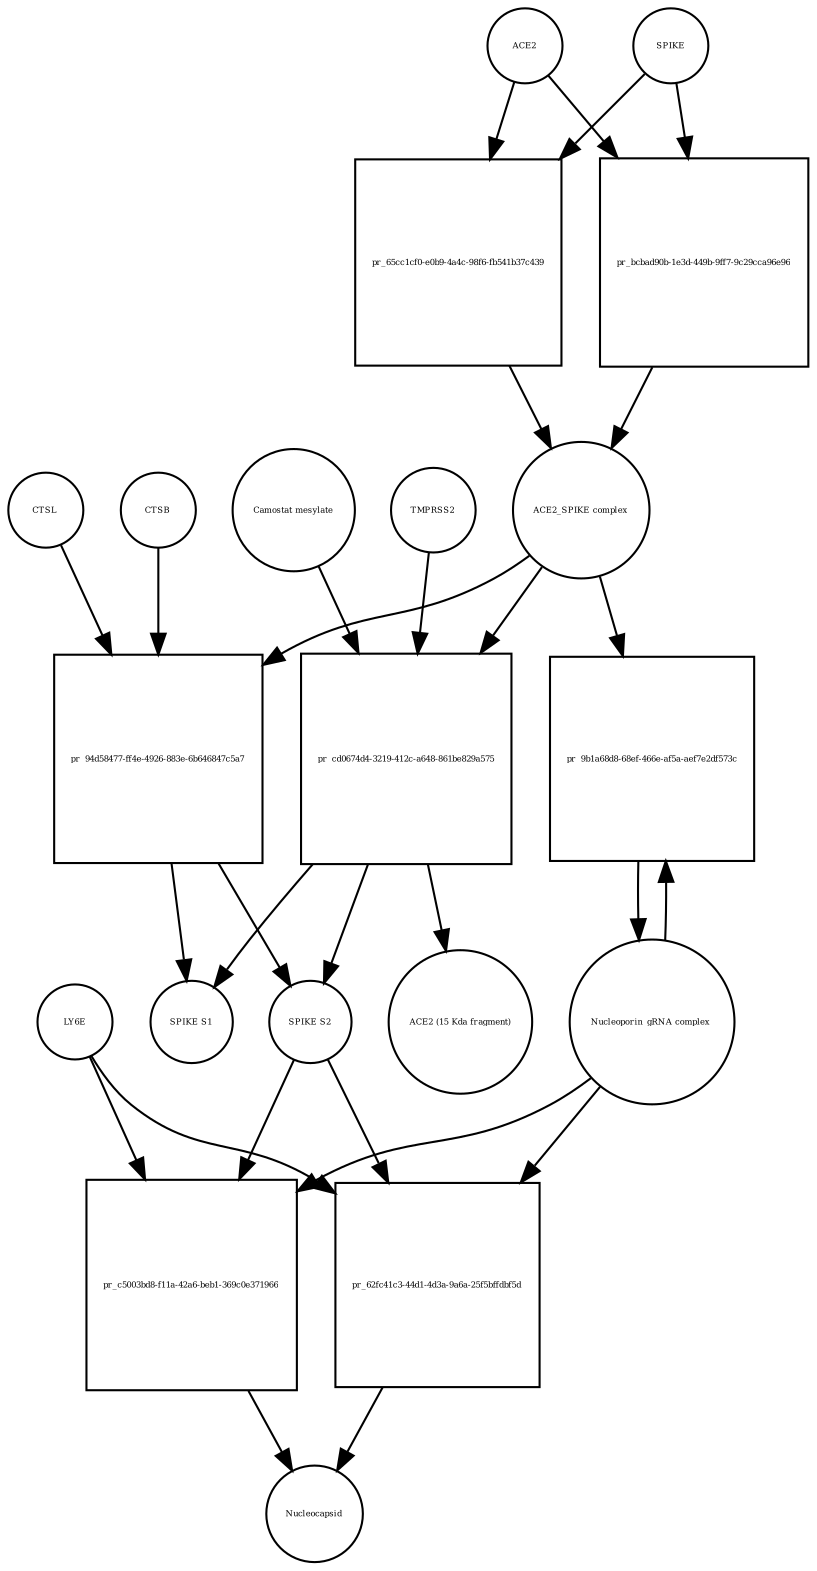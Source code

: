 strict digraph  {
ACE2 [annotation="", bipartite=0, cls=macromolecule, fontsize=4, label=ACE2, shape=circle];
"pr_65cc1cf0-e0b9-4a4c-98f6-fb541b37c439" [annotation="", bipartite=1, cls=process, fontsize=4, label="pr_65cc1cf0-e0b9-4a4c-98f6-fb541b37c439", shape=square];
"ACE2_SPIKE complex" [annotation="", bipartite=0, cls=complex, fontsize=4, label="ACE2_SPIKE complex", shape=circle];
SPIKE [annotation="", bipartite=0, cls="macromolecule multimer", fontsize=4, label=SPIKE, shape=circle];
"Nucleoporin_gRNA complex " [annotation="", bipartite=0, cls=complex, fontsize=4, label="Nucleoporin_gRNA complex ", shape=circle];
"pr_9b1a68d8-68ef-466e-af5a-aef7e2df573c" [annotation="", bipartite=1, cls=process, fontsize=4, label="pr_9b1a68d8-68ef-466e-af5a-aef7e2df573c", shape=square];
"pr_94d58477-ff4e-4926-883e-6b646847c5a7" [annotation="", bipartite=1, cls=process, fontsize=4, label="pr_94d58477-ff4e-4926-883e-6b646847c5a7", shape=square];
"SPIKE S2" [annotation="", bipartite=0, cls=macromolecule, fontsize=4, label="SPIKE S2", shape=circle];
CTSB [annotation="", bipartite=0, cls=macromolecule, fontsize=4, label=CTSB, shape=circle];
CTSL [annotation="", bipartite=0, cls=macromolecule, fontsize=4, label=CTSL, shape=circle];
"SPIKE S1" [annotation="", bipartite=0, cls=macromolecule, fontsize=4, label="SPIKE S1", shape=circle];
"pr_c5003bd8-f11a-42a6-beb1-369c0e371966" [annotation="", bipartite=1, cls=process, fontsize=4, label="pr_c5003bd8-f11a-42a6-beb1-369c0e371966", shape=square];
Nucleocapsid [annotation="", bipartite=0, cls=complex, fontsize=4, label=Nucleocapsid, shape=circle];
LY6E [annotation="", bipartite=0, cls=macromolecule, fontsize=4, label=LY6E, shape=circle];
"pr_cd0674d4-3219-412c-a648-861be829a575" [annotation="", bipartite=1, cls=process, fontsize=4, label="pr_cd0674d4-3219-412c-a648-861be829a575", shape=square];
TMPRSS2 [annotation="", bipartite=0, cls=macromolecule, fontsize=4, label=TMPRSS2, shape=circle];
"Camostat mesylate" [annotation="urn_miriam_pubchem.compound_2536", bipartite=0, cls="simple chemical", fontsize=4, label="Camostat mesylate", shape=circle];
"ACE2 (15 Kda fragment)" [annotation="", bipartite=0, cls=macromolecule, fontsize=4, label="ACE2 (15 Kda fragment)", shape=circle];
"pr_bcbad90b-1e3d-449b-9ff7-9c29cca96e96" [annotation="", bipartite=1, cls=process, fontsize=4, label="pr_bcbad90b-1e3d-449b-9ff7-9c29cca96e96", shape=square];
"pr_62fc41c3-44d1-4d3a-9a6a-25f5bffdbf5d" [annotation="", bipartite=1, cls=process, fontsize=4, label="pr_62fc41c3-44d1-4d3a-9a6a-25f5bffdbf5d", shape=square];
ACE2 -> "pr_65cc1cf0-e0b9-4a4c-98f6-fb541b37c439"  [annotation="", interaction_type=consumption];
ACE2 -> "pr_bcbad90b-1e3d-449b-9ff7-9c29cca96e96"  [annotation="", interaction_type=consumption];
"pr_65cc1cf0-e0b9-4a4c-98f6-fb541b37c439" -> "ACE2_SPIKE complex"  [annotation="", interaction_type=production];
"ACE2_SPIKE complex" -> "pr_9b1a68d8-68ef-466e-af5a-aef7e2df573c"  [annotation="urn_miriam_pubmed_32142651|urn_miriam_pubmed_32094589", interaction_type=stimulation];
"ACE2_SPIKE complex" -> "pr_94d58477-ff4e-4926-883e-6b646847c5a7"  [annotation="", interaction_type=consumption];
"ACE2_SPIKE complex" -> "pr_cd0674d4-3219-412c-a648-861be829a575"  [annotation="", interaction_type=consumption];
SPIKE -> "pr_65cc1cf0-e0b9-4a4c-98f6-fb541b37c439"  [annotation="", interaction_type=consumption];
SPIKE -> "pr_bcbad90b-1e3d-449b-9ff7-9c29cca96e96"  [annotation="", interaction_type=consumption];
"Nucleoporin_gRNA complex " -> "pr_9b1a68d8-68ef-466e-af5a-aef7e2df573c"  [annotation="", interaction_type=consumption];
"Nucleoporin_gRNA complex " -> "pr_c5003bd8-f11a-42a6-beb1-369c0e371966"  [annotation="", interaction_type=consumption];
"Nucleoporin_gRNA complex " -> "pr_62fc41c3-44d1-4d3a-9a6a-25f5bffdbf5d"  [annotation="", interaction_type=consumption];
"pr_9b1a68d8-68ef-466e-af5a-aef7e2df573c" -> "Nucleoporin_gRNA complex "  [annotation="", interaction_type=production];
"pr_94d58477-ff4e-4926-883e-6b646847c5a7" -> "SPIKE S2"  [annotation="", interaction_type=production];
"pr_94d58477-ff4e-4926-883e-6b646847c5a7" -> "SPIKE S1"  [annotation="", interaction_type=production];
"SPIKE S2" -> "pr_c5003bd8-f11a-42a6-beb1-369c0e371966"  [annotation="urn_miriam_doi_10.1101%2F2020.03.05.979260|urn_miriam_pubmed_32142651|urn_miriam_pubmed_32094589", interaction_type=stimulation];
"SPIKE S2" -> "pr_62fc41c3-44d1-4d3a-9a6a-25f5bffdbf5d"  [annotation="urn_miriam_doi_10.1101%2F2020.03.05.979260", interaction_type=stimulation];
CTSB -> "pr_94d58477-ff4e-4926-883e-6b646847c5a7"  [annotation=urn_miriam_pubmed_32142651, interaction_type=catalysis];
CTSL -> "pr_94d58477-ff4e-4926-883e-6b646847c5a7"  [annotation=urn_miriam_pubmed_32142651, interaction_type=catalysis];
"pr_c5003bd8-f11a-42a6-beb1-369c0e371966" -> Nucleocapsid  [annotation="", interaction_type=production];
LY6E -> "pr_c5003bd8-f11a-42a6-beb1-369c0e371966"  [annotation="urn_miriam_doi_10.1101%2F2020.03.05.979260|urn_miriam_pubmed_32142651|urn_miriam_pubmed_32094589", interaction_type=inhibition];
LY6E -> "pr_62fc41c3-44d1-4d3a-9a6a-25f5bffdbf5d"  [annotation="urn_miriam_doi_10.1101%2F2020.03.05.979260", interaction_type=inhibition];
"pr_cd0674d4-3219-412c-a648-861be829a575" -> "SPIKE S2"  [annotation="", interaction_type=production];
"pr_cd0674d4-3219-412c-a648-861be829a575" -> "SPIKE S1"  [annotation="", interaction_type=production];
"pr_cd0674d4-3219-412c-a648-861be829a575" -> "ACE2 (15 Kda fragment)"  [annotation="", interaction_type=production];
TMPRSS2 -> "pr_cd0674d4-3219-412c-a648-861be829a575"  [annotation="urn_miriam_pubmed_32142651|urn_miriam_pubmed_32094589|urn_miriam_pubmed_24227843", interaction_type=catalysis];
"Camostat mesylate" -> "pr_cd0674d4-3219-412c-a648-861be829a575"  [annotation="urn_miriam_pubmed_32142651|urn_miriam_pubmed_32094589|urn_miriam_pubmed_24227843", interaction_type=inhibition];
"pr_bcbad90b-1e3d-449b-9ff7-9c29cca96e96" -> "ACE2_SPIKE complex"  [annotation="", interaction_type=production];
"pr_62fc41c3-44d1-4d3a-9a6a-25f5bffdbf5d" -> Nucleocapsid  [annotation="", interaction_type=production];
}
